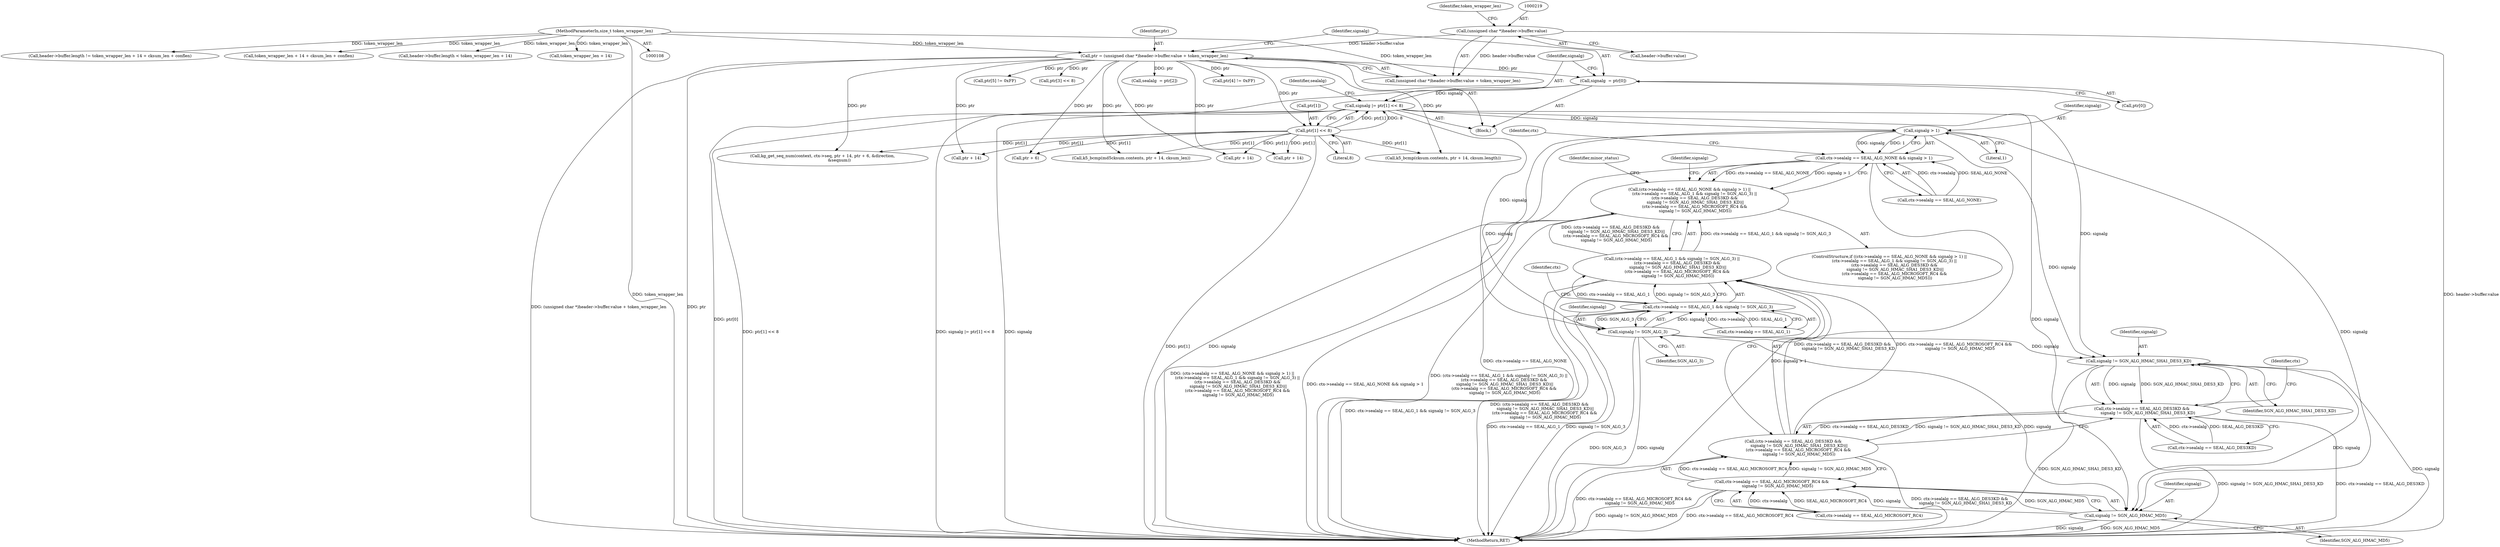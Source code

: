 digraph "0_krb5_e6ae703ae597d798e310368d52b8f38ee11c6a73_0@API" {
"1000231" [label="(Call,signalg |= ptr[1] << 8)"];
"1000226" [label="(Call,signalg  = ptr[0])"];
"1000215" [label="(Call,ptr = (unsigned char *)header->buffer.value + token_wrapper_len)"];
"1000218" [label="(Call,(unsigned char *)header->buffer.value)"];
"1000114" [label="(MethodParameterIn,size_t token_wrapper_len)"];
"1000233" [label="(Call,ptr[1] << 8)"];
"1000314" [label="(Call,signalg > 1)"];
"1000308" [label="(Call,ctx->sealalg == SEAL_ALG_NONE && signalg > 1)"];
"1000307" [label="(Call,(ctx->sealalg == SEAL_ALG_NONE && signalg > 1) ||\n        (ctx->sealalg == SEAL_ALG_1 && signalg != SGN_ALG_3) ||\n        (ctx->sealalg == SEAL_ALG_DES3KD &&\n         signalg != SGN_ALG_HMAC_SHA1_DES3_KD)||\n        (ctx->sealalg == SEAL_ALG_MICROSOFT_RC4 &&\n         signalg != SGN_ALG_HMAC_MD5))"];
"1000324" [label="(Call,signalg != SGN_ALG_3)"];
"1000318" [label="(Call,ctx->sealalg == SEAL_ALG_1 && signalg != SGN_ALG_3)"];
"1000317" [label="(Call,(ctx->sealalg == SEAL_ALG_1 && signalg != SGN_ALG_3) ||\n        (ctx->sealalg == SEAL_ALG_DES3KD &&\n         signalg != SGN_ALG_HMAC_SHA1_DES3_KD)||\n        (ctx->sealalg == SEAL_ALG_MICROSOFT_RC4 &&\n         signalg != SGN_ALG_HMAC_MD5))"];
"1000334" [label="(Call,signalg != SGN_ALG_HMAC_SHA1_DES3_KD)"];
"1000328" [label="(Call,ctx->sealalg == SEAL_ALG_DES3KD &&\n         signalg != SGN_ALG_HMAC_SHA1_DES3_KD)"];
"1000327" [label="(Call,(ctx->sealalg == SEAL_ALG_DES3KD &&\n         signalg != SGN_ALG_HMAC_SHA1_DES3_KD)||\n        (ctx->sealalg == SEAL_ALG_MICROSOFT_RC4 &&\n         signalg != SGN_ALG_HMAC_MD5))"];
"1000343" [label="(Call,signalg != SGN_ALG_HMAC_MD5)"];
"1000337" [label="(Call,ctx->sealalg == SEAL_ALG_MICROSOFT_RC4 &&\n         signalg != SGN_ALG_HMAC_MD5)"];
"1000238" [label="(Call,sealalg  = ptr[2])"];
"1000234" [label="(Call,ptr[1])"];
"1000227" [label="(Identifier,signalg)"];
"1000389" [label="(Call,kg_get_seq_num(context, ctx->seq, ptr + 14, ptr + 6, &direction,\n                          &seqnum))"];
"1000252" [label="(Call,ptr[4] != 0xFF)"];
"1000316" [label="(Literal,1)"];
"1000308" [label="(Call,ctx->sealalg == SEAL_ALG_NONE && signalg > 1)"];
"1000307" [label="(Call,(ctx->sealalg == SEAL_ALG_NONE && signalg > 1) ||\n        (ctx->sealalg == SEAL_ALG_1 && signalg != SGN_ALG_3) ||\n        (ctx->sealalg == SEAL_ALG_DES3KD &&\n         signalg != SGN_ALG_HMAC_SHA1_DES3_KD)||\n        (ctx->sealalg == SEAL_ALG_MICROSOFT_RC4 &&\n         signalg != SGN_ALG_HMAC_MD5))"];
"1000318" [label="(Call,ctx->sealalg == SEAL_ALG_1 && signalg != SGN_ALG_3)"];
"1000716" [label="(Call,k5_bcmp(md5cksum.contents, ptr + 14, cksum_len))"];
"1000394" [label="(Call,ptr + 14)"];
"1000324" [label="(Call,signalg != SGN_ALG_3)"];
"1000349" [label="(Identifier,minor_status)"];
"1000306" [label="(ControlStructure,if ((ctx->sealalg == SEAL_ALG_NONE && signalg > 1) ||\n        (ctx->sealalg == SEAL_ALG_1 && signalg != SGN_ALG_3) ||\n        (ctx->sealalg == SEAL_ALG_DES3KD &&\n         signalg != SGN_ALG_HMAC_SHA1_DES3_KD)||\n        (ctx->sealalg == SEAL_ALG_MICROSOFT_RC4 &&\n         signalg != SGN_ALG_HMAC_MD5)))"];
"1000317" [label="(Call,(ctx->sealalg == SEAL_ALG_1 && signalg != SGN_ALG_3) ||\n        (ctx->sealalg == SEAL_ALG_DES3KD &&\n         signalg != SGN_ALG_HMAC_SHA1_DES3_KD)||\n        (ctx->sealalg == SEAL_ALG_MICROSOFT_RC4 &&\n         signalg != SGN_ALG_HMAC_MD5))"];
"1000327" [label="(Call,(ctx->sealalg == SEAL_ALG_DES3KD &&\n         signalg != SGN_ALG_HMAC_SHA1_DES3_KD)||\n        (ctx->sealalg == SEAL_ALG_MICROSOFT_RC4 &&\n         signalg != SGN_ALG_HMAC_MD5))"];
"1000329" [label="(Call,ctx->sealalg == SEAL_ALG_DES3KD)"];
"1000840" [label="(MethodReturn,RET)"];
"1000233" [label="(Call,ptr[1] << 8)"];
"1000542" [label="(Call,header->buffer.length != token_wrapper_len + 14 + cksum_len + conflen)"];
"1000340" [label="(Identifier,ctx)"];
"1000232" [label="(Identifier,signalg)"];
"1000118" [label="(Block,)"];
"1000231" [label="(Call,signalg |= ptr[1] << 8)"];
"1000705" [label="(Call,ptr + 14)"];
"1000218" [label="(Call,(unsigned char *)header->buffer.value)"];
"1000548" [label="(Call,token_wrapper_len + 14 + cksum_len + conflen)"];
"1000216" [label="(Identifier,ptr)"];
"1000228" [label="(Call,ptr[0])"];
"1000114" [label="(MethodParameterIn,size_t token_wrapper_len)"];
"1000257" [label="(Call,ptr[5] != 0xFF)"];
"1000335" [label="(Identifier,signalg)"];
"1000343" [label="(Call,signalg != SGN_ALG_HMAC_MD5)"];
"1000336" [label="(Identifier,SGN_ALG_HMAC_SHA1_DES3_KD)"];
"1000245" [label="(Call,ptr[3] << 8)"];
"1000331" [label="(Identifier,ctx)"];
"1000337" [label="(Call,ctx->sealalg == SEAL_ALG_MICROSOFT_RC4 &&\n         signalg != SGN_ALG_HMAC_MD5)"];
"1000397" [label="(Call,ptr + 6)"];
"1000345" [label="(Identifier,SGN_ALG_HMAC_MD5)"];
"1000338" [label="(Call,ctx->sealalg == SEAL_ALG_MICROSOFT_RC4)"];
"1000334" [label="(Call,signalg != SGN_ALG_HMAC_SHA1_DES3_KD)"];
"1000319" [label="(Call,ctx->sealalg == SEAL_ALG_1)"];
"1000220" [label="(Call,header->buffer.value)"];
"1000199" [label="(Call,header->buffer.length < token_wrapper_len + 14)"];
"1000328" [label="(Call,ctx->sealalg == SEAL_ALG_DES3KD &&\n         signalg != SGN_ALG_HMAC_SHA1_DES3_KD)"];
"1000720" [label="(Call,ptr + 14)"];
"1000354" [label="(Identifier,signalg)"];
"1000326" [label="(Identifier,SGN_ALG_3)"];
"1000226" [label="(Call,signalg  = ptr[0])"];
"1000701" [label="(Call,k5_bcmp(cksum.contents, ptr + 14, cksum.length))"];
"1000225" [label="(Identifier,token_wrapper_len)"];
"1000237" [label="(Literal,8)"];
"1000315" [label="(Identifier,signalg)"];
"1000314" [label="(Call,signalg > 1)"];
"1000321" [label="(Identifier,ctx)"];
"1000344" [label="(Identifier,signalg)"];
"1000215" [label="(Call,ptr = (unsigned char *)header->buffer.value + token_wrapper_len)"];
"1000205" [label="(Call,token_wrapper_len + 14)"];
"1000239" [label="(Identifier,sealalg)"];
"1000325" [label="(Identifier,signalg)"];
"1000217" [label="(Call,(unsigned char *)header->buffer.value + token_wrapper_len)"];
"1000309" [label="(Call,ctx->sealalg == SEAL_ALG_NONE)"];
"1000231" -> "1000118"  [label="AST: "];
"1000231" -> "1000233"  [label="CFG: "];
"1000232" -> "1000231"  [label="AST: "];
"1000233" -> "1000231"  [label="AST: "];
"1000239" -> "1000231"  [label="CFG: "];
"1000231" -> "1000840"  [label="DDG: ptr[1] << 8"];
"1000231" -> "1000840"  [label="DDG: signalg |= ptr[1] << 8"];
"1000231" -> "1000840"  [label="DDG: signalg"];
"1000226" -> "1000231"  [label="DDG: signalg"];
"1000233" -> "1000231"  [label="DDG: ptr[1]"];
"1000233" -> "1000231"  [label="DDG: 8"];
"1000231" -> "1000314"  [label="DDG: signalg"];
"1000231" -> "1000324"  [label="DDG: signalg"];
"1000231" -> "1000334"  [label="DDG: signalg"];
"1000231" -> "1000343"  [label="DDG: signalg"];
"1000226" -> "1000118"  [label="AST: "];
"1000226" -> "1000228"  [label="CFG: "];
"1000227" -> "1000226"  [label="AST: "];
"1000228" -> "1000226"  [label="AST: "];
"1000232" -> "1000226"  [label="CFG: "];
"1000226" -> "1000840"  [label="DDG: ptr[0]"];
"1000215" -> "1000226"  [label="DDG: ptr"];
"1000215" -> "1000118"  [label="AST: "];
"1000215" -> "1000217"  [label="CFG: "];
"1000216" -> "1000215"  [label="AST: "];
"1000217" -> "1000215"  [label="AST: "];
"1000227" -> "1000215"  [label="CFG: "];
"1000215" -> "1000840"  [label="DDG: ptr"];
"1000215" -> "1000840"  [label="DDG: (unsigned char *)header->buffer.value + token_wrapper_len"];
"1000218" -> "1000215"  [label="DDG: header->buffer.value"];
"1000114" -> "1000215"  [label="DDG: token_wrapper_len"];
"1000215" -> "1000233"  [label="DDG: ptr"];
"1000215" -> "1000238"  [label="DDG: ptr"];
"1000215" -> "1000245"  [label="DDG: ptr"];
"1000215" -> "1000252"  [label="DDG: ptr"];
"1000215" -> "1000257"  [label="DDG: ptr"];
"1000215" -> "1000389"  [label="DDG: ptr"];
"1000215" -> "1000394"  [label="DDG: ptr"];
"1000215" -> "1000397"  [label="DDG: ptr"];
"1000215" -> "1000701"  [label="DDG: ptr"];
"1000215" -> "1000705"  [label="DDG: ptr"];
"1000215" -> "1000716"  [label="DDG: ptr"];
"1000215" -> "1000720"  [label="DDG: ptr"];
"1000218" -> "1000217"  [label="AST: "];
"1000218" -> "1000220"  [label="CFG: "];
"1000219" -> "1000218"  [label="AST: "];
"1000220" -> "1000218"  [label="AST: "];
"1000225" -> "1000218"  [label="CFG: "];
"1000218" -> "1000840"  [label="DDG: header->buffer.value"];
"1000218" -> "1000217"  [label="DDG: header->buffer.value"];
"1000114" -> "1000108"  [label="AST: "];
"1000114" -> "1000840"  [label="DDG: token_wrapper_len"];
"1000114" -> "1000199"  [label="DDG: token_wrapper_len"];
"1000114" -> "1000205"  [label="DDG: token_wrapper_len"];
"1000114" -> "1000217"  [label="DDG: token_wrapper_len"];
"1000114" -> "1000542"  [label="DDG: token_wrapper_len"];
"1000114" -> "1000548"  [label="DDG: token_wrapper_len"];
"1000233" -> "1000237"  [label="CFG: "];
"1000234" -> "1000233"  [label="AST: "];
"1000237" -> "1000233"  [label="AST: "];
"1000233" -> "1000840"  [label="DDG: ptr[1]"];
"1000233" -> "1000389"  [label="DDG: ptr[1]"];
"1000233" -> "1000394"  [label="DDG: ptr[1]"];
"1000233" -> "1000397"  [label="DDG: ptr[1]"];
"1000233" -> "1000701"  [label="DDG: ptr[1]"];
"1000233" -> "1000705"  [label="DDG: ptr[1]"];
"1000233" -> "1000716"  [label="DDG: ptr[1]"];
"1000233" -> "1000720"  [label="DDG: ptr[1]"];
"1000314" -> "1000308"  [label="AST: "];
"1000314" -> "1000316"  [label="CFG: "];
"1000315" -> "1000314"  [label="AST: "];
"1000316" -> "1000314"  [label="AST: "];
"1000308" -> "1000314"  [label="CFG: "];
"1000314" -> "1000840"  [label="DDG: signalg"];
"1000314" -> "1000308"  [label="DDG: signalg"];
"1000314" -> "1000308"  [label="DDG: 1"];
"1000314" -> "1000324"  [label="DDG: signalg"];
"1000314" -> "1000334"  [label="DDG: signalg"];
"1000314" -> "1000343"  [label="DDG: signalg"];
"1000308" -> "1000307"  [label="AST: "];
"1000308" -> "1000309"  [label="CFG: "];
"1000309" -> "1000308"  [label="AST: "];
"1000321" -> "1000308"  [label="CFG: "];
"1000307" -> "1000308"  [label="CFG: "];
"1000308" -> "1000840"  [label="DDG: ctx->sealalg == SEAL_ALG_NONE"];
"1000308" -> "1000840"  [label="DDG: signalg > 1"];
"1000308" -> "1000307"  [label="DDG: ctx->sealalg == SEAL_ALG_NONE"];
"1000308" -> "1000307"  [label="DDG: signalg > 1"];
"1000309" -> "1000308"  [label="DDG: ctx->sealalg"];
"1000309" -> "1000308"  [label="DDG: SEAL_ALG_NONE"];
"1000307" -> "1000306"  [label="AST: "];
"1000307" -> "1000317"  [label="CFG: "];
"1000317" -> "1000307"  [label="AST: "];
"1000349" -> "1000307"  [label="CFG: "];
"1000354" -> "1000307"  [label="CFG: "];
"1000307" -> "1000840"  [label="DDG: (ctx->sealalg == SEAL_ALG_NONE && signalg > 1) ||\n        (ctx->sealalg == SEAL_ALG_1 && signalg != SGN_ALG_3) ||\n        (ctx->sealalg == SEAL_ALG_DES3KD &&\n         signalg != SGN_ALG_HMAC_SHA1_DES3_KD)||\n        (ctx->sealalg == SEAL_ALG_MICROSOFT_RC4 &&\n         signalg != SGN_ALG_HMAC_MD5)"];
"1000307" -> "1000840"  [label="DDG: ctx->sealalg == SEAL_ALG_NONE && signalg > 1"];
"1000307" -> "1000840"  [label="DDG: (ctx->sealalg == SEAL_ALG_1 && signalg != SGN_ALG_3) ||\n        (ctx->sealalg == SEAL_ALG_DES3KD &&\n         signalg != SGN_ALG_HMAC_SHA1_DES3_KD)||\n        (ctx->sealalg == SEAL_ALG_MICROSOFT_RC4 &&\n         signalg != SGN_ALG_HMAC_MD5)"];
"1000317" -> "1000307"  [label="DDG: ctx->sealalg == SEAL_ALG_1 && signalg != SGN_ALG_3"];
"1000317" -> "1000307"  [label="DDG: (ctx->sealalg == SEAL_ALG_DES3KD &&\n         signalg != SGN_ALG_HMAC_SHA1_DES3_KD)||\n        (ctx->sealalg == SEAL_ALG_MICROSOFT_RC4 &&\n         signalg != SGN_ALG_HMAC_MD5)"];
"1000324" -> "1000318"  [label="AST: "];
"1000324" -> "1000326"  [label="CFG: "];
"1000325" -> "1000324"  [label="AST: "];
"1000326" -> "1000324"  [label="AST: "];
"1000318" -> "1000324"  [label="CFG: "];
"1000324" -> "1000840"  [label="DDG: SGN_ALG_3"];
"1000324" -> "1000840"  [label="DDG: signalg"];
"1000324" -> "1000318"  [label="DDG: signalg"];
"1000324" -> "1000318"  [label="DDG: SGN_ALG_3"];
"1000324" -> "1000334"  [label="DDG: signalg"];
"1000324" -> "1000343"  [label="DDG: signalg"];
"1000318" -> "1000317"  [label="AST: "];
"1000318" -> "1000319"  [label="CFG: "];
"1000319" -> "1000318"  [label="AST: "];
"1000331" -> "1000318"  [label="CFG: "];
"1000317" -> "1000318"  [label="CFG: "];
"1000318" -> "1000840"  [label="DDG: ctx->sealalg == SEAL_ALG_1"];
"1000318" -> "1000840"  [label="DDG: signalg != SGN_ALG_3"];
"1000318" -> "1000317"  [label="DDG: ctx->sealalg == SEAL_ALG_1"];
"1000318" -> "1000317"  [label="DDG: signalg != SGN_ALG_3"];
"1000319" -> "1000318"  [label="DDG: ctx->sealalg"];
"1000319" -> "1000318"  [label="DDG: SEAL_ALG_1"];
"1000317" -> "1000327"  [label="CFG: "];
"1000327" -> "1000317"  [label="AST: "];
"1000317" -> "1000840"  [label="DDG: ctx->sealalg == SEAL_ALG_1 && signalg != SGN_ALG_3"];
"1000317" -> "1000840"  [label="DDG: (ctx->sealalg == SEAL_ALG_DES3KD &&\n         signalg != SGN_ALG_HMAC_SHA1_DES3_KD)||\n        (ctx->sealalg == SEAL_ALG_MICROSOFT_RC4 &&\n         signalg != SGN_ALG_HMAC_MD5)"];
"1000327" -> "1000317"  [label="DDG: ctx->sealalg == SEAL_ALG_DES3KD &&\n         signalg != SGN_ALG_HMAC_SHA1_DES3_KD"];
"1000327" -> "1000317"  [label="DDG: ctx->sealalg == SEAL_ALG_MICROSOFT_RC4 &&\n         signalg != SGN_ALG_HMAC_MD5"];
"1000334" -> "1000328"  [label="AST: "];
"1000334" -> "1000336"  [label="CFG: "];
"1000335" -> "1000334"  [label="AST: "];
"1000336" -> "1000334"  [label="AST: "];
"1000328" -> "1000334"  [label="CFG: "];
"1000334" -> "1000840"  [label="DDG: SGN_ALG_HMAC_SHA1_DES3_KD"];
"1000334" -> "1000840"  [label="DDG: signalg"];
"1000334" -> "1000328"  [label="DDG: signalg"];
"1000334" -> "1000328"  [label="DDG: SGN_ALG_HMAC_SHA1_DES3_KD"];
"1000334" -> "1000343"  [label="DDG: signalg"];
"1000328" -> "1000327"  [label="AST: "];
"1000328" -> "1000329"  [label="CFG: "];
"1000329" -> "1000328"  [label="AST: "];
"1000340" -> "1000328"  [label="CFG: "];
"1000327" -> "1000328"  [label="CFG: "];
"1000328" -> "1000840"  [label="DDG: signalg != SGN_ALG_HMAC_SHA1_DES3_KD"];
"1000328" -> "1000840"  [label="DDG: ctx->sealalg == SEAL_ALG_DES3KD"];
"1000328" -> "1000327"  [label="DDG: ctx->sealalg == SEAL_ALG_DES3KD"];
"1000328" -> "1000327"  [label="DDG: signalg != SGN_ALG_HMAC_SHA1_DES3_KD"];
"1000329" -> "1000328"  [label="DDG: ctx->sealalg"];
"1000329" -> "1000328"  [label="DDG: SEAL_ALG_DES3KD"];
"1000327" -> "1000337"  [label="CFG: "];
"1000337" -> "1000327"  [label="AST: "];
"1000327" -> "1000840"  [label="DDG: ctx->sealalg == SEAL_ALG_DES3KD &&\n         signalg != SGN_ALG_HMAC_SHA1_DES3_KD"];
"1000327" -> "1000840"  [label="DDG: ctx->sealalg == SEAL_ALG_MICROSOFT_RC4 &&\n         signalg != SGN_ALG_HMAC_MD5"];
"1000337" -> "1000327"  [label="DDG: ctx->sealalg == SEAL_ALG_MICROSOFT_RC4"];
"1000337" -> "1000327"  [label="DDG: signalg != SGN_ALG_HMAC_MD5"];
"1000343" -> "1000337"  [label="AST: "];
"1000343" -> "1000345"  [label="CFG: "];
"1000344" -> "1000343"  [label="AST: "];
"1000345" -> "1000343"  [label="AST: "];
"1000337" -> "1000343"  [label="CFG: "];
"1000343" -> "1000840"  [label="DDG: signalg"];
"1000343" -> "1000840"  [label="DDG: SGN_ALG_HMAC_MD5"];
"1000343" -> "1000337"  [label="DDG: signalg"];
"1000343" -> "1000337"  [label="DDG: SGN_ALG_HMAC_MD5"];
"1000337" -> "1000338"  [label="CFG: "];
"1000338" -> "1000337"  [label="AST: "];
"1000337" -> "1000840"  [label="DDG: signalg != SGN_ALG_HMAC_MD5"];
"1000337" -> "1000840"  [label="DDG: ctx->sealalg == SEAL_ALG_MICROSOFT_RC4"];
"1000338" -> "1000337"  [label="DDG: ctx->sealalg"];
"1000338" -> "1000337"  [label="DDG: SEAL_ALG_MICROSOFT_RC4"];
}
